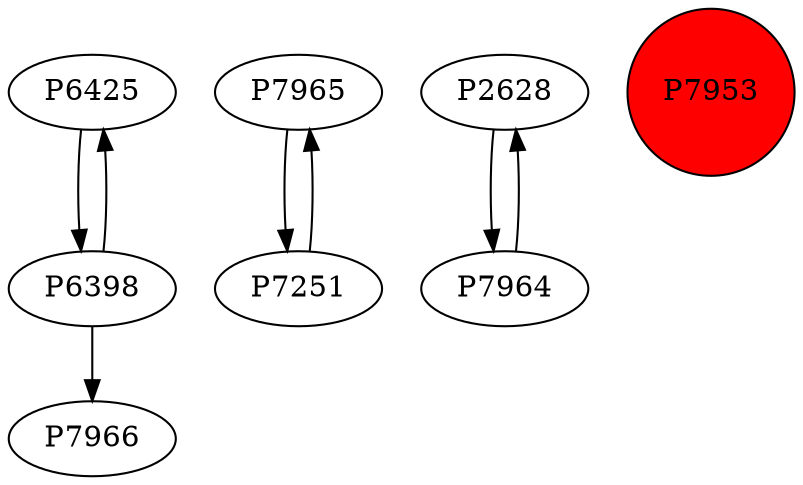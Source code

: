 digraph {
	P6425 -> P6398
	P6398 -> P7966
	P7965 -> P7251
	P7251 -> P7965
	P2628 -> P7964
	P6398 -> P6425
	P7964 -> P2628
	P7953 [shape=circle]
	P7953 [style=filled]
	P7953 [fillcolor=red]
}